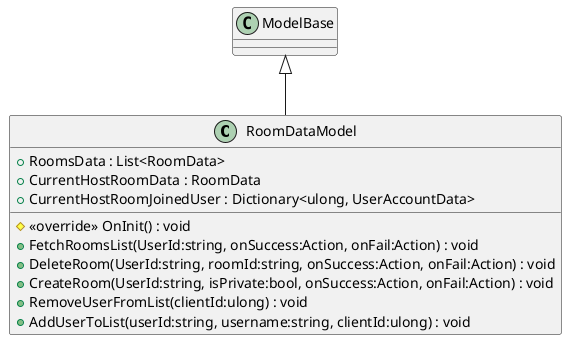 @startuml
class RoomDataModel {
    + RoomsData : List<RoomData>
    + CurrentHostRoomData : RoomData
    + CurrentHostRoomJoinedUser : Dictionary<ulong, UserAccountData>
    # <<override>> OnInit() : void
    + FetchRoomsList(UserId:string, onSuccess:Action, onFail:Action) : void
    + DeleteRoom(UserId:string, roomId:string, onSuccess:Action, onFail:Action) : void
    + CreateRoom(UserId:string, isPrivate:bool, onSuccess:Action, onFail:Action) : void
    + RemoveUserFromList(clientId:ulong) : void
    + AddUserToList(userId:string, username:string, clientId:ulong) : void
}
ModelBase <|-- RoomDataModel
@enduml
